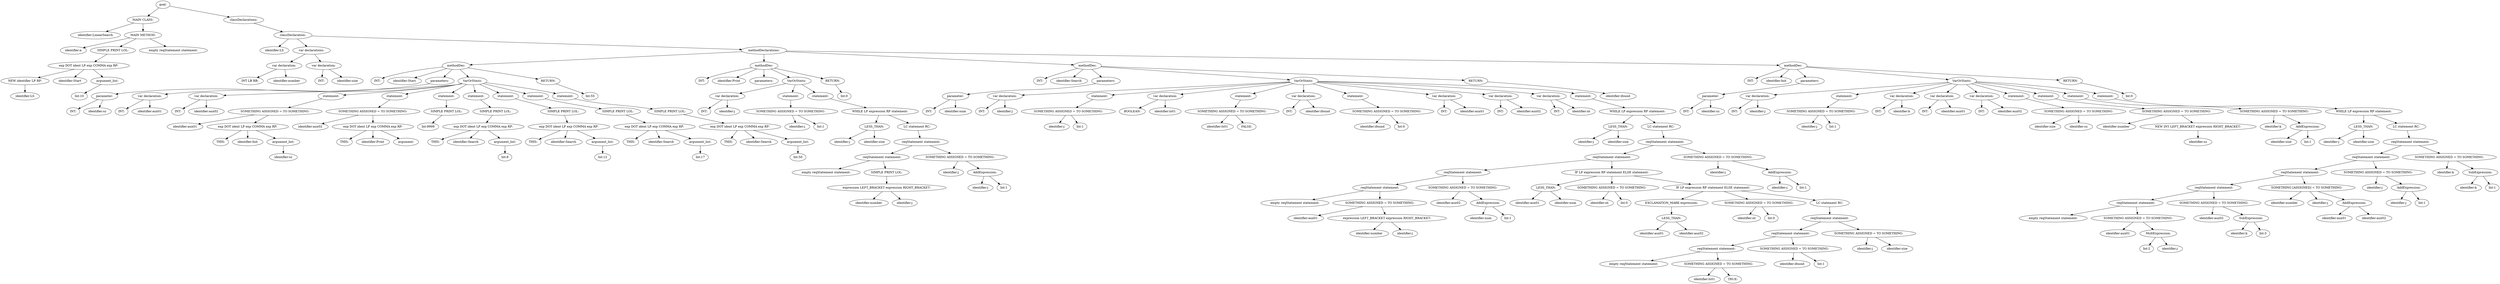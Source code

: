 digraph {
n0 [label="goal:"];
n1 [label="MAIN CLASS:"];
n2 [label="identifier:LinearSearch"];
n1 -> n2
n3 [label="MAIN METHOD:"];
n4 [label="identifier:a"];
n3 -> n4
n5 [label="SIMPLE PRINT LOL:"];
n6 [label="exp DOT ident LP exp COMMA exp RP:"];
n7 [label="NEW identifier LP RP:"];
n8 [label="identifier:LS"];
n7 -> n8
n6 -> n7
n9 [label="identifier:Start"];
n6 -> n9
n10 [label="argument_list:"];
n11 [label="Int:10"];
n10 -> n11
n6 -> n10
n5 -> n6
n3 -> n5
n12 [label="empty reqStatement statement:"];
n3 -> n12
n1 -> n3
n0 -> n1
n13 [label="classDeclarations:"];
n14 [label="classDeclaration:"];
n15 [label="identifier:LS"];
n14 -> n15
n16 [label="var declarations:"];
n17 [label="var declaration:"];
n18 [label="INT LB RB:"];
n17 -> n18
n19 [label="identifier:number"];
n17 -> n19
n16 -> n17
n20 [label="var declaration:"];
n21 [label="INT:"];
n20 -> n21
n22 [label="identifier:size"];
n20 -> n22
n16 -> n20
n14 -> n16
n23 [label="methodDeclarations:"];
n24 [label="methodDec:"];
n25 [label="INT:"];
n24 -> n25
n26 [label="identifier:Start"];
n24 -> n26
n27 [label="parameters:"];
n28 [label="parameter:"];
n29 [label="INT:"];
n28 -> n29
n30 [label="identifier:sz"];
n28 -> n30
n27 -> n28
n24 -> n27
n31 [label="VarOrStmts:"];
n32 [label="var declaration:"];
n33 [label="INT:"];
n32 -> n33
n34 [label="identifier:aux01"];
n32 -> n34
n31 -> n32
n35 [label="var declaration:"];
n36 [label="INT:"];
n35 -> n36
n37 [label="identifier:aux02"];
n35 -> n37
n31 -> n35
n38 [label="statement:"];
n39 [label="SOMETHING ASSIGNED = TO SOMETHING:"];
n40 [label="identifier:aux01"];
n39 -> n40
n41 [label="exp DOT ident LP exp COMMA exp RP:"];
n42 [label="THIS:"];
n41 -> n42
n43 [label="identifier:Init"];
n41 -> n43
n44 [label="argument_list:"];
n45 [label="identifier:sz"];
n44 -> n45
n41 -> n44
n39 -> n41
n38 -> n39
n31 -> n38
n46 [label="statement:"];
n47 [label="SOMETHING ASSIGNED = TO SOMETHING:"];
n48 [label="identifier:aux02"];
n47 -> n48
n49 [label="exp DOT ident LP exp COMMA exp RP:"];
n50 [label="THIS:"];
n49 -> n50
n51 [label="identifier:Print"];
n49 -> n51
n52 [label="argument:"];
n49 -> n52
n47 -> n49
n46 -> n47
n31 -> n46
n53 [label="statement:"];
n54 [label="SIMPLE PRINT LOL:"];
n55 [label="Int:9999"];
n54 -> n55
n53 -> n54
n31 -> n53
n56 [label="statement:"];
n57 [label="SIMPLE PRINT LOL:"];
n58 [label="exp DOT ident LP exp COMMA exp RP:"];
n59 [label="THIS:"];
n58 -> n59
n60 [label="identifier:Search"];
n58 -> n60
n61 [label="argument_list:"];
n62 [label="Int:8"];
n61 -> n62
n58 -> n61
n57 -> n58
n56 -> n57
n31 -> n56
n63 [label="statement:"];
n64 [label="SIMPLE PRINT LOL:"];
n65 [label="exp DOT ident LP exp COMMA exp RP:"];
n66 [label="THIS:"];
n65 -> n66
n67 [label="identifier:Search"];
n65 -> n67
n68 [label="argument_list:"];
n69 [label="Int:12"];
n68 -> n69
n65 -> n68
n64 -> n65
n63 -> n64
n31 -> n63
n70 [label="statement:"];
n71 [label="SIMPLE PRINT LOL:"];
n72 [label="exp DOT ident LP exp COMMA exp RP:"];
n73 [label="THIS:"];
n72 -> n73
n74 [label="identifier:Search"];
n72 -> n74
n75 [label="argument_list:"];
n76 [label="Int:17"];
n75 -> n76
n72 -> n75
n71 -> n72
n70 -> n71
n31 -> n70
n77 [label="statement:"];
n78 [label="SIMPLE PRINT LOL:"];
n79 [label="exp DOT ident LP exp COMMA exp RP:"];
n80 [label="THIS:"];
n79 -> n80
n81 [label="identifier:Search"];
n79 -> n81
n82 [label="argument_list:"];
n83 [label="Int:50"];
n82 -> n83
n79 -> n82
n78 -> n79
n77 -> n78
n31 -> n77
n24 -> n31
n84 [label="RETURN:"];
n85 [label="Int:55"];
n84 -> n85
n24 -> n84
n23 -> n24
n86 [label="methodDec:"];
n87 [label="INT:"];
n86 -> n87
n88 [label="identifier:Print"];
n86 -> n88
n89 [label="parameters:"];
n86 -> n89
n90 [label="VarOrStmts:"];
n91 [label="var declaration:"];
n92 [label="INT:"];
n91 -> n92
n93 [label="identifier:j"];
n91 -> n93
n90 -> n91
n94 [label="statement:"];
n95 [label="SOMETHING ASSIGNED = TO SOMETHING:"];
n96 [label="identifier:j"];
n95 -> n96
n97 [label="Int:1"];
n95 -> n97
n94 -> n95
n90 -> n94
n98 [label="statement:"];
n99 [label="WHILE LP expression RP statement:"];
n100 [label="LESS_THAN:"];
n101 [label="identifier:j"];
n100 -> n101
n102 [label="identifier:size"];
n100 -> n102
n99 -> n100
n103 [label="LC statement RC:"];
n104 [label="reqStatement statement:"];
n105 [label="reqStatement statement:"];
n106 [label="empty reqStatement statement:"];
n105 -> n106
n107 [label="SIMPLE PRINT LOL:"];
n108 [label="expression LEFT_BRACKET expression RIGHT_BRACKET:"];
n109 [label="identifier:number"];
n108 -> n109
n110 [label="identifier:j"];
n108 -> n110
n107 -> n108
n105 -> n107
n104 -> n105
n111 [label="SOMETHING ASSIGNED = TO SOMETHING:"];
n112 [label="identifier:j"];
n111 -> n112
n113 [label="AddExpression:"];
n114 [label="identifier:j"];
n113 -> n114
n115 [label="Int:1"];
n113 -> n115
n111 -> n113
n104 -> n111
n103 -> n104
n99 -> n103
n98 -> n99
n90 -> n98
n86 -> n90
n116 [label="RETURN:"];
n117 [label="Int:0"];
n116 -> n117
n86 -> n116
n23 -> n86
n118 [label="methodDec:"];
n119 [label="INT:"];
n118 -> n119
n120 [label="identifier:Search"];
n118 -> n120
n121 [label="parameters:"];
n122 [label="parameter:"];
n123 [label="INT:"];
n122 -> n123
n124 [label="identifier:num"];
n122 -> n124
n121 -> n122
n118 -> n121
n125 [label="VarOrStmts:"];
n126 [label="var declaration:"];
n127 [label="INT:"];
n126 -> n127
n128 [label="identifier:j"];
n126 -> n128
n125 -> n126
n129 [label="statement:"];
n130 [label="SOMETHING ASSIGNED = TO SOMETHING:"];
n131 [label="identifier:j"];
n130 -> n131
n132 [label="Int:1"];
n130 -> n132
n129 -> n130
n125 -> n129
n133 [label="var declaration:"];
n134 [label="BOOLEAN:"];
n133 -> n134
n135 [label="identifier:ls01"];
n133 -> n135
n125 -> n133
n136 [label="statement:"];
n137 [label="SOMETHING ASSIGNED = TO SOMETHING:"];
n138 [label="identifier:ls01"];
n137 -> n138
n139 [label="FALSE:"];
n137 -> n139
n136 -> n137
n125 -> n136
n140 [label="var declaration:"];
n141 [label="INT:"];
n140 -> n141
n142 [label="identifier:ifound"];
n140 -> n142
n125 -> n140
n143 [label="statement:"];
n144 [label="SOMETHING ASSIGNED = TO SOMETHING:"];
n145 [label="identifier:ifound"];
n144 -> n145
n146 [label="Int:0"];
n144 -> n146
n143 -> n144
n125 -> n143
n147 [label="var declaration:"];
n148 [label="INT:"];
n147 -> n148
n149 [label="identifier:aux01"];
n147 -> n149
n125 -> n147
n150 [label="var declaration:"];
n151 [label="INT:"];
n150 -> n151
n152 [label="identifier:aux02"];
n150 -> n152
n125 -> n150
n153 [label="var declaration:"];
n154 [label="INT:"];
n153 -> n154
n155 [label="identifier:nt"];
n153 -> n155
n125 -> n153
n156 [label="statement:"];
n157 [label="WHILE LP expression RP statement:"];
n158 [label="LESS_THAN:"];
n159 [label="identifier:j"];
n158 -> n159
n160 [label="identifier:size"];
n158 -> n160
n157 -> n158
n161 [label="LC statement RC:"];
n162 [label="reqStatement statement:"];
n163 [label="reqStatement statement:"];
n164 [label="reqStatement statement:"];
n165 [label="reqStatement statement:"];
n166 [label="empty reqStatement statement:"];
n165 -> n166
n167 [label="SOMETHING ASSIGNED = TO SOMETHING:"];
n168 [label="identifier:aux01"];
n167 -> n168
n169 [label="expression LEFT_BRACKET expression RIGHT_BRACKET:"];
n170 [label="identifier:number"];
n169 -> n170
n171 [label="identifier:j"];
n169 -> n171
n167 -> n169
n165 -> n167
n164 -> n165
n172 [label="SOMETHING ASSIGNED = TO SOMETHING:"];
n173 [label="identifier:aux02"];
n172 -> n173
n174 [label="AddExpression:"];
n175 [label="identifier:num"];
n174 -> n175
n176 [label="Int:1"];
n174 -> n176
n172 -> n174
n164 -> n172
n163 -> n164
n177 [label="IF LP expression RP statement ELSE statement:"];
n178 [label="LESS_THAN:"];
n179 [label="identifier:aux01"];
n178 -> n179
n180 [label="identifier:num"];
n178 -> n180
n177 -> n178
n181 [label="SOMETHING ASSIGNED = TO SOMETHING:"];
n182 [label="identifier:nt"];
n181 -> n182
n183 [label="Int:0"];
n181 -> n183
n177 -> n181
n184 [label="IF LP expression RP statement ELSE statement:"];
n185 [label="EXCLAMATION_MARK expression:"];
n186 [label="LESS_THAN:"];
n187 [label="identifier:aux01"];
n186 -> n187
n188 [label="identifier:aux02"];
n186 -> n188
n185 -> n186
n184 -> n185
n189 [label="SOMETHING ASSIGNED = TO SOMETHING:"];
n190 [label="identifier:nt"];
n189 -> n190
n191 [label="Int:0"];
n189 -> n191
n184 -> n189
n192 [label="LC statement RC:"];
n193 [label="reqStatement statement:"];
n194 [label="reqStatement statement:"];
n195 [label="reqStatement statement:"];
n196 [label="empty reqStatement statement:"];
n195 -> n196
n197 [label="SOMETHING ASSIGNED = TO SOMETHING:"];
n198 [label="identifier:ls01"];
n197 -> n198
n199 [label="TRUE:"];
n197 -> n199
n195 -> n197
n194 -> n195
n200 [label="SOMETHING ASSIGNED = TO SOMETHING:"];
n201 [label="identifier:ifound"];
n200 -> n201
n202 [label="Int:1"];
n200 -> n202
n194 -> n200
n193 -> n194
n203 [label="SOMETHING ASSIGNED = TO SOMETHING:"];
n204 [label="identifier:j"];
n203 -> n204
n205 [label="identifier:size"];
n203 -> n205
n193 -> n203
n192 -> n193
n184 -> n192
n177 -> n184
n163 -> n177
n162 -> n163
n206 [label="SOMETHING ASSIGNED = TO SOMETHING:"];
n207 [label="identifier:j"];
n206 -> n207
n208 [label="AddExpression:"];
n209 [label="identifier:j"];
n208 -> n209
n210 [label="Int:1"];
n208 -> n210
n206 -> n208
n162 -> n206
n161 -> n162
n157 -> n161
n156 -> n157
n125 -> n156
n118 -> n125
n211 [label="RETURN:"];
n212 [label="identifier:ifound"];
n211 -> n212
n118 -> n211
n23 -> n118
n213 [label="methodDec:"];
n214 [label="INT:"];
n213 -> n214
n215 [label="identifier:Init"];
n213 -> n215
n216 [label="parameters:"];
n217 [label="parameter:"];
n218 [label="INT:"];
n217 -> n218
n219 [label="identifier:sz"];
n217 -> n219
n216 -> n217
n213 -> n216
n220 [label="VarOrStmts:"];
n221 [label="var declaration:"];
n222 [label="INT:"];
n221 -> n222
n223 [label="identifier:j"];
n221 -> n223
n220 -> n221
n224 [label="statement:"];
n225 [label="SOMETHING ASSIGNED = TO SOMETHING:"];
n226 [label="identifier:j"];
n225 -> n226
n227 [label="Int:1"];
n225 -> n227
n224 -> n225
n220 -> n224
n228 [label="var declaration:"];
n229 [label="INT:"];
n228 -> n229
n230 [label="identifier:k"];
n228 -> n230
n220 -> n228
n231 [label="var declaration:"];
n232 [label="INT:"];
n231 -> n232
n233 [label="identifier:aux01"];
n231 -> n233
n220 -> n231
n234 [label="var declaration:"];
n235 [label="INT:"];
n234 -> n235
n236 [label="identifier:aux02"];
n234 -> n236
n220 -> n234
n237 [label="statement:"];
n238 [label="SOMETHING ASSIGNED = TO SOMETHING:"];
n239 [label="identifier:size"];
n238 -> n239
n240 [label="identifier:sz"];
n238 -> n240
n237 -> n238
n220 -> n237
n241 [label="statement:"];
n242 [label="SOMETHING ASSIGNED = TO SOMETHING:"];
n243 [label="identifier:number"];
n242 -> n243
n244 [label="NEW INT LEFT_BRACKET expression RIGHT_BRACKET:"];
n245 [label="identifier:sz"];
n244 -> n245
n242 -> n244
n241 -> n242
n220 -> n241
n246 [label="statement:"];
n247 [label="SOMETHING ASSIGNED = TO SOMETHING:"];
n248 [label="identifier:k"];
n247 -> n248
n249 [label="AddExpression:"];
n250 [label="identifier:size"];
n249 -> n250
n251 [label="Int:1"];
n249 -> n251
n247 -> n249
n246 -> n247
n220 -> n246
n252 [label="statement:"];
n253 [label="WHILE LP expression RP statement:"];
n254 [label="LESS_THAN:"];
n255 [label="identifier:j"];
n254 -> n255
n256 [label="identifier:size"];
n254 -> n256
n253 -> n254
n257 [label="LC statement RC:"];
n258 [label="reqStatement statement:"];
n259 [label="reqStatement statement:"];
n260 [label="reqStatement statement:"];
n261 [label="reqStatement statement:"];
n262 [label="reqStatement statement:"];
n263 [label="empty reqStatement statement:"];
n262 -> n263
n264 [label="SOMETHING ASSIGNED = TO SOMETHING:"];
n265 [label="identifier:aux01"];
n264 -> n265
n266 [label="MultExpression:"];
n267 [label="Int:2"];
n266 -> n267
n268 [label="identifier:j"];
n266 -> n268
n264 -> n266
n262 -> n264
n261 -> n262
n269 [label="SOMETHING ASSIGNED = TO SOMETHING:"];
n270 [label="identifier:aux02"];
n269 -> n270
n271 [label="SubExpression:"];
n272 [label="identifier:k"];
n271 -> n272
n273 [label="Int:3"];
n271 -> n273
n269 -> n271
n261 -> n269
n260 -> n261
n274 [label="SOMETHING [ASSIGNED] = TO SOMETHING:"];
n275 [label="identifier:number"];
n274 -> n275
n276 [label="identifier:j"];
n274 -> n276
n277 [label="AddExpression:"];
n278 [label="identifier:aux01"];
n277 -> n278
n279 [label="identifier:aux02"];
n277 -> n279
n274 -> n277
n260 -> n274
n259 -> n260
n280 [label="SOMETHING ASSIGNED = TO SOMETHING:"];
n281 [label="identifier:j"];
n280 -> n281
n282 [label="AddExpression:"];
n283 [label="identifier:j"];
n282 -> n283
n284 [label="Int:1"];
n282 -> n284
n280 -> n282
n259 -> n280
n258 -> n259
n285 [label="SOMETHING ASSIGNED = TO SOMETHING:"];
n286 [label="identifier:k"];
n285 -> n286
n287 [label="SubExpression:"];
n288 [label="identifier:k"];
n287 -> n288
n289 [label="Int:1"];
n287 -> n289
n285 -> n287
n258 -> n285
n257 -> n258
n253 -> n257
n252 -> n253
n220 -> n252
n213 -> n220
n290 [label="RETURN:"];
n291 [label="Int:0"];
n290 -> n291
n213 -> n290
n23 -> n213
n14 -> n23
n13 -> n14
n0 -> n13
}

